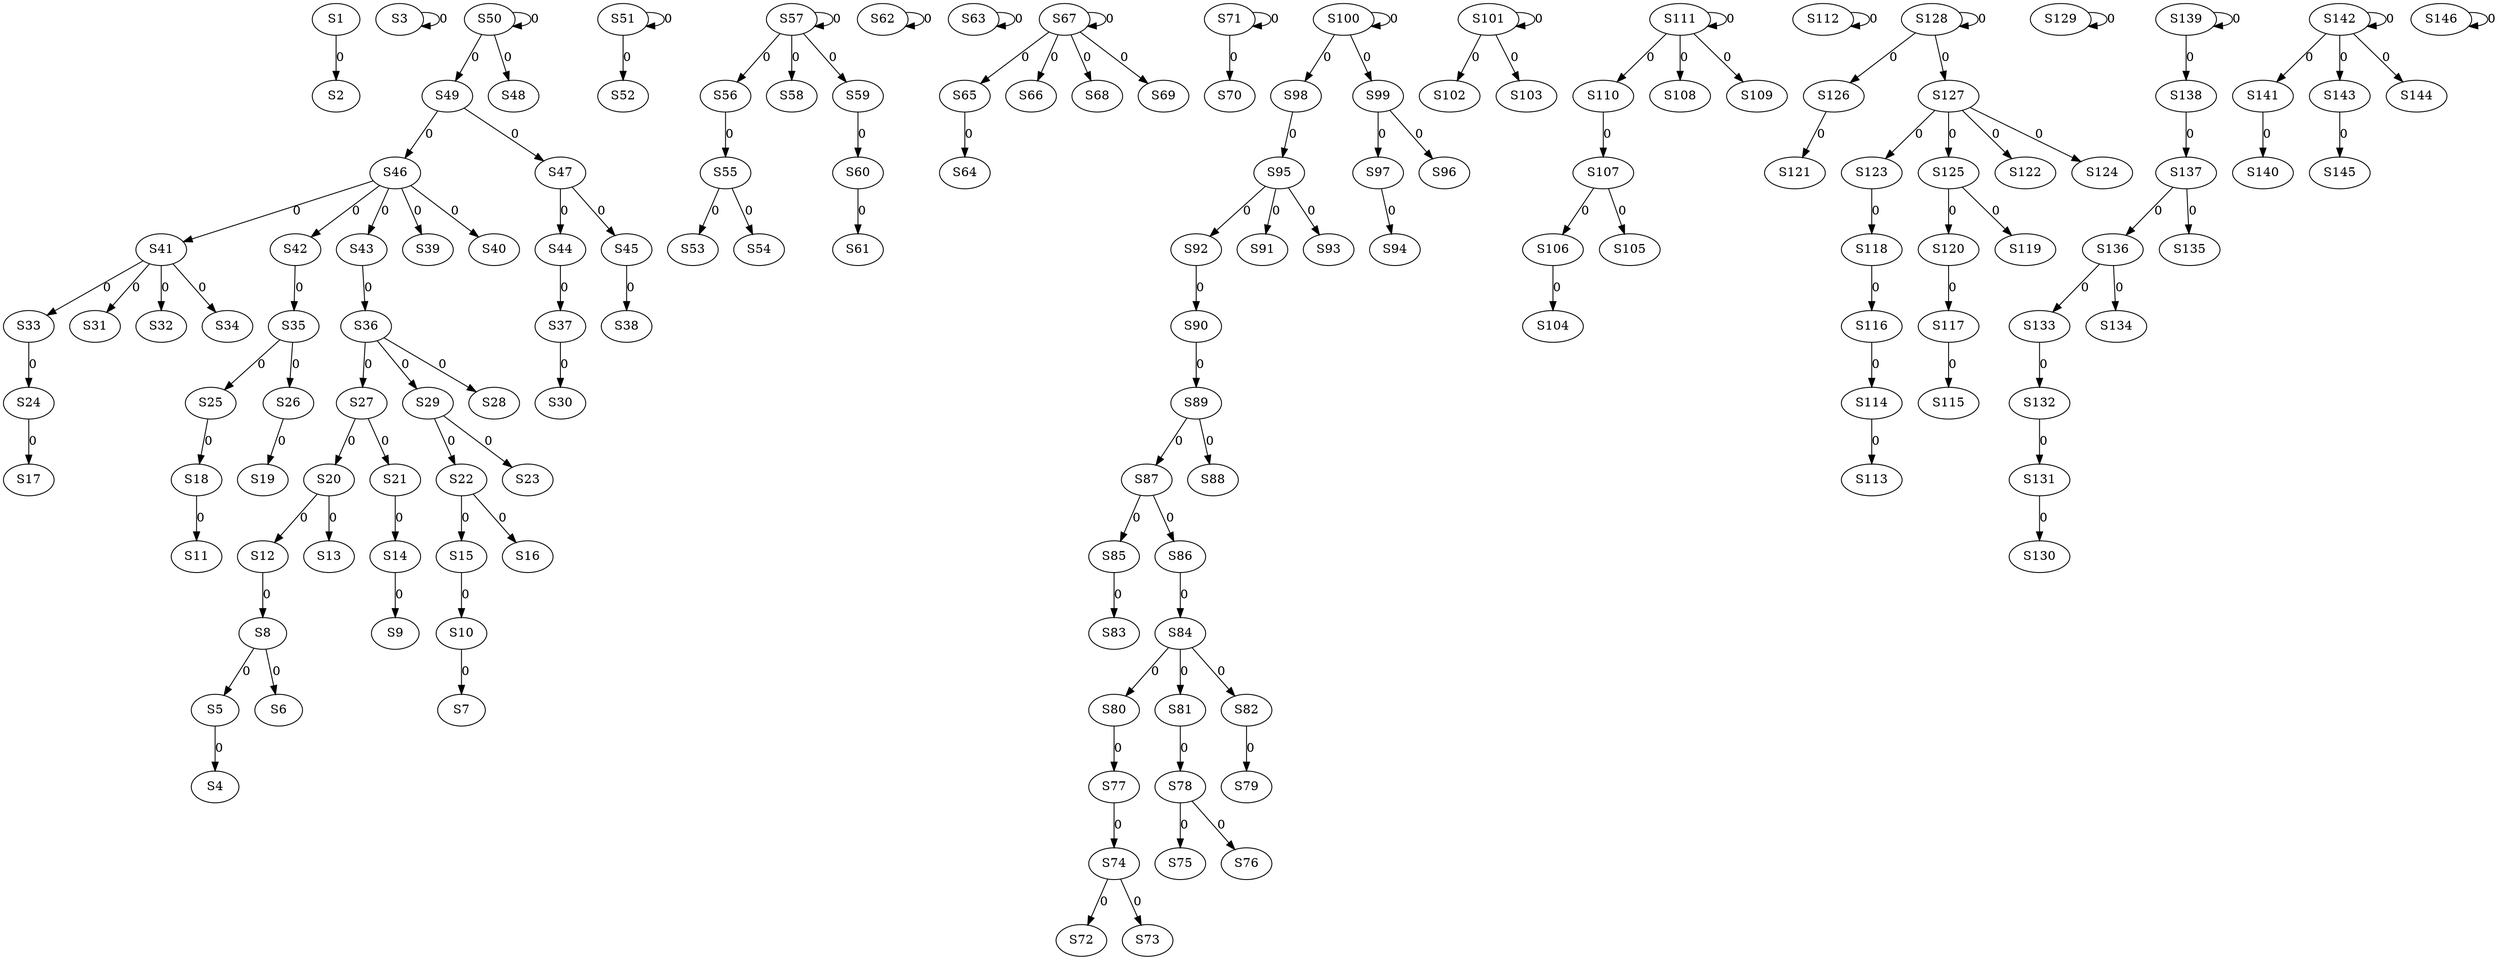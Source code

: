 strict digraph {
	S1 -> S2 [ label = 0 ];
	S3 -> S3 [ label = 0 ];
	S5 -> S4 [ label = 0 ];
	S8 -> S5 [ label = 0 ];
	S8 -> S6 [ label = 0 ];
	S10 -> S7 [ label = 0 ];
	S12 -> S8 [ label = 0 ];
	S14 -> S9 [ label = 0 ];
	S15 -> S10 [ label = 0 ];
	S18 -> S11 [ label = 0 ];
	S20 -> S12 [ label = 0 ];
	S20 -> S13 [ label = 0 ];
	S21 -> S14 [ label = 0 ];
	S22 -> S15 [ label = 0 ];
	S22 -> S16 [ label = 0 ];
	S24 -> S17 [ label = 0 ];
	S25 -> S18 [ label = 0 ];
	S26 -> S19 [ label = 0 ];
	S27 -> S20 [ label = 0 ];
	S27 -> S21 [ label = 0 ];
	S29 -> S22 [ label = 0 ];
	S29 -> S23 [ label = 0 ];
	S33 -> S24 [ label = 0 ];
	S35 -> S25 [ label = 0 ];
	S35 -> S26 [ label = 0 ];
	S36 -> S27 [ label = 0 ];
	S36 -> S28 [ label = 0 ];
	S36 -> S29 [ label = 0 ];
	S37 -> S30 [ label = 0 ];
	S41 -> S31 [ label = 0 ];
	S41 -> S32 [ label = 0 ];
	S41 -> S33 [ label = 0 ];
	S41 -> S34 [ label = 0 ];
	S42 -> S35 [ label = 0 ];
	S43 -> S36 [ label = 0 ];
	S44 -> S37 [ label = 0 ];
	S45 -> S38 [ label = 0 ];
	S46 -> S39 [ label = 0 ];
	S46 -> S40 [ label = 0 ];
	S46 -> S41 [ label = 0 ];
	S46 -> S42 [ label = 0 ];
	S46 -> S43 [ label = 0 ];
	S47 -> S44 [ label = 0 ];
	S47 -> S45 [ label = 0 ];
	S49 -> S46 [ label = 0 ];
	S49 -> S47 [ label = 0 ];
	S50 -> S48 [ label = 0 ];
	S50 -> S49 [ label = 0 ];
	S50 -> S50 [ label = 0 ];
	S51 -> S51 [ label = 0 ];
	S51 -> S52 [ label = 0 ];
	S55 -> S53 [ label = 0 ];
	S55 -> S54 [ label = 0 ];
	S56 -> S55 [ label = 0 ];
	S57 -> S56 [ label = 0 ];
	S57 -> S57 [ label = 0 ];
	S57 -> S58 [ label = 0 ];
	S57 -> S59 [ label = 0 ];
	S59 -> S60 [ label = 0 ];
	S60 -> S61 [ label = 0 ];
	S62 -> S62 [ label = 0 ];
	S63 -> S63 [ label = 0 ];
	S65 -> S64 [ label = 0 ];
	S67 -> S65 [ label = 0 ];
	S67 -> S66 [ label = 0 ];
	S67 -> S67 [ label = 0 ];
	S67 -> S68 [ label = 0 ];
	S67 -> S69 [ label = 0 ];
	S71 -> S70 [ label = 0 ];
	S71 -> S71 [ label = 0 ];
	S74 -> S72 [ label = 0 ];
	S74 -> S73 [ label = 0 ];
	S77 -> S74 [ label = 0 ];
	S78 -> S75 [ label = 0 ];
	S78 -> S76 [ label = 0 ];
	S80 -> S77 [ label = 0 ];
	S81 -> S78 [ label = 0 ];
	S82 -> S79 [ label = 0 ];
	S84 -> S80 [ label = 0 ];
	S84 -> S81 [ label = 0 ];
	S84 -> S82 [ label = 0 ];
	S85 -> S83 [ label = 0 ];
	S86 -> S84 [ label = 0 ];
	S87 -> S85 [ label = 0 ];
	S87 -> S86 [ label = 0 ];
	S89 -> S87 [ label = 0 ];
	S89 -> S88 [ label = 0 ];
	S90 -> S89 [ label = 0 ];
	S92 -> S90 [ label = 0 ];
	S95 -> S91 [ label = 0 ];
	S95 -> S92 [ label = 0 ];
	S95 -> S93 [ label = 0 ];
	S97 -> S94 [ label = 0 ];
	S98 -> S95 [ label = 0 ];
	S99 -> S96 [ label = 0 ];
	S99 -> S97 [ label = 0 ];
	S100 -> S98 [ label = 0 ];
	S100 -> S99 [ label = 0 ];
	S100 -> S100 [ label = 0 ];
	S101 -> S101 [ label = 0 ];
	S101 -> S102 [ label = 0 ];
	S101 -> S103 [ label = 0 ];
	S106 -> S104 [ label = 0 ];
	S107 -> S105 [ label = 0 ];
	S107 -> S106 [ label = 0 ];
	S110 -> S107 [ label = 0 ];
	S111 -> S108 [ label = 0 ];
	S111 -> S109 [ label = 0 ];
	S111 -> S110 [ label = 0 ];
	S111 -> S111 [ label = 0 ];
	S112 -> S112 [ label = 0 ];
	S114 -> S113 [ label = 0 ];
	S116 -> S114 [ label = 0 ];
	S117 -> S115 [ label = 0 ];
	S118 -> S116 [ label = 0 ];
	S120 -> S117 [ label = 0 ];
	S123 -> S118 [ label = 0 ];
	S125 -> S119 [ label = 0 ];
	S125 -> S120 [ label = 0 ];
	S126 -> S121 [ label = 0 ];
	S127 -> S122 [ label = 0 ];
	S127 -> S123 [ label = 0 ];
	S127 -> S124 [ label = 0 ];
	S127 -> S125 [ label = 0 ];
	S128 -> S126 [ label = 0 ];
	S128 -> S127 [ label = 0 ];
	S128 -> S128 [ label = 0 ];
	S129 -> S129 [ label = 0 ];
	S131 -> S130 [ label = 0 ];
	S132 -> S131 [ label = 0 ];
	S133 -> S132 [ label = 0 ];
	S136 -> S133 [ label = 0 ];
	S136 -> S134 [ label = 0 ];
	S137 -> S135 [ label = 0 ];
	S137 -> S136 [ label = 0 ];
	S138 -> S137 [ label = 0 ];
	S139 -> S138 [ label = 0 ];
	S139 -> S139 [ label = 0 ];
	S141 -> S140 [ label = 0 ];
	S142 -> S141 [ label = 0 ];
	S142 -> S142 [ label = 0 ];
	S142 -> S143 [ label = 0 ];
	S142 -> S144 [ label = 0 ];
	S143 -> S145 [ label = 0 ];
	S146 -> S146 [ label = 0 ];
}